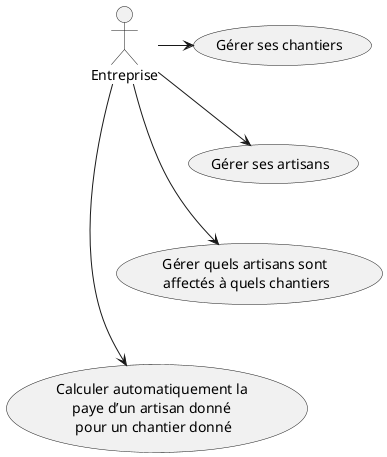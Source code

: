 @startuml UC

usecase c as "Gérer ses chantiers"
usecase a as "Gérer ses artisans"
usecase ac as "Gérer quels artisans sont \naffectés à quels chantiers"
usecase p as "Calculer automatiquement la \npaye d’un artisan donné \npour un chantier donné"

actor Entreprise 

'Pour aligner les 2 acteurs :
c -[hidden]-> a
a -[hidden]-> ac
ac -[hidden]-> p

Entreprise -> c
Entreprise -> a
Entreprise -> ac
Entreprise -> p


@enduml